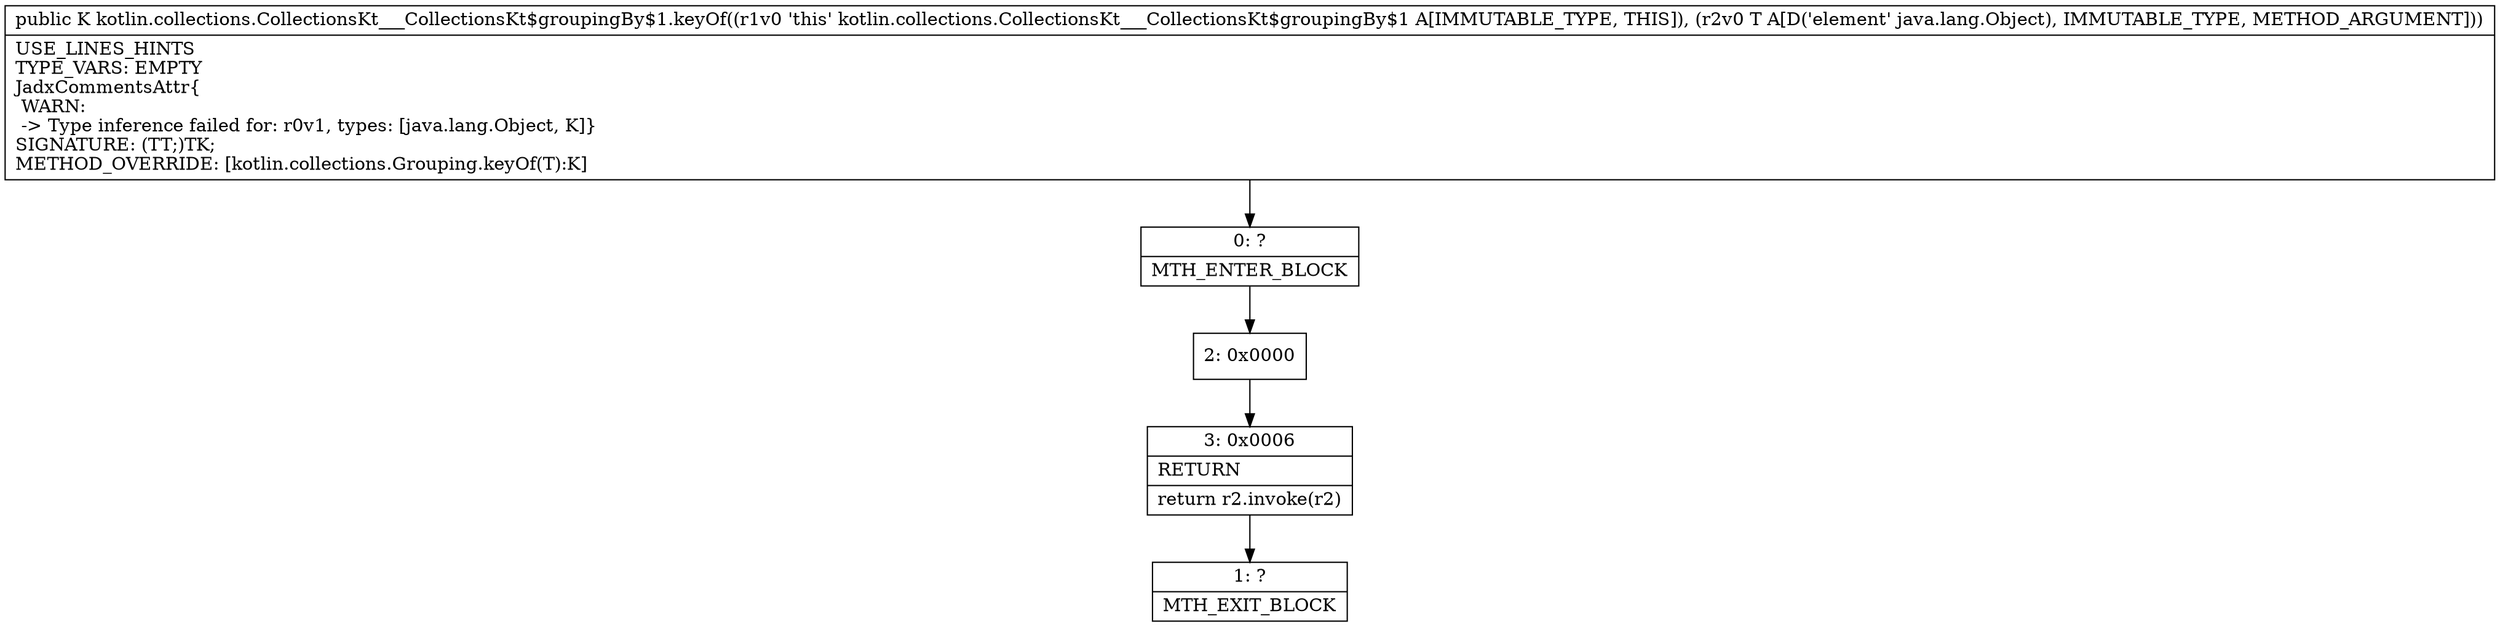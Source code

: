 digraph "CFG forkotlin.collections.CollectionsKt___CollectionsKt$groupingBy$1.keyOf(Ljava\/lang\/Object;)Ljava\/lang\/Object;" {
Node_0 [shape=record,label="{0\:\ ?|MTH_ENTER_BLOCK\l}"];
Node_2 [shape=record,label="{2\:\ 0x0000}"];
Node_3 [shape=record,label="{3\:\ 0x0006|RETURN\l|return r2.invoke(r2)\l}"];
Node_1 [shape=record,label="{1\:\ ?|MTH_EXIT_BLOCK\l}"];
MethodNode[shape=record,label="{public K kotlin.collections.CollectionsKt___CollectionsKt$groupingBy$1.keyOf((r1v0 'this' kotlin.collections.CollectionsKt___CollectionsKt$groupingBy$1 A[IMMUTABLE_TYPE, THIS]), (r2v0 T A[D('element' java.lang.Object), IMMUTABLE_TYPE, METHOD_ARGUMENT]))  | USE_LINES_HINTS\lTYPE_VARS: EMPTY\lJadxCommentsAttr\{\l WARN: \l \-\> Type inference failed for: r0v1, types: [java.lang.Object, K]\}\lSIGNATURE: (TT;)TK;\lMETHOD_OVERRIDE: [kotlin.collections.Grouping.keyOf(T):K]\l}"];
MethodNode -> Node_0;Node_0 -> Node_2;
Node_2 -> Node_3;
Node_3 -> Node_1;
}

